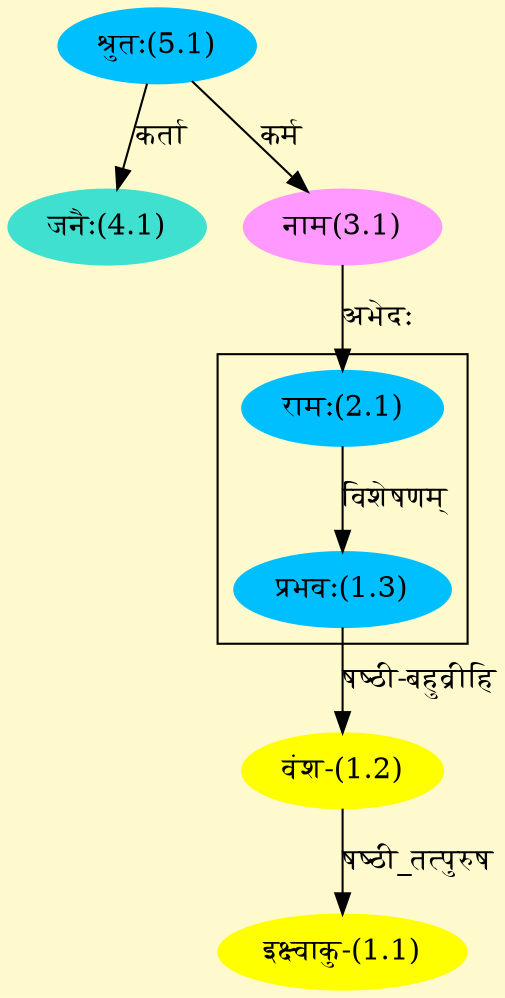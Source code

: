 digraph G{
rankdir=BT;
 compound=true;
 bgcolor="lemonchiffon1";

subgraph cluster_1{
Node1_3 [style=filled, color="#00BFFF" label = "प्रभवः(1.3)"]
Node2_1 [style=filled, color="#00BFFF" label = "रामः(2.1)"]

}
Node1_1 [style=filled, color="#FFFF00" label = "इक्ष्वाकु-(1.1)"]
Node1_2 [style=filled, color="#FFFF00" label = "वंश-(1.2)"]
Node1_3 [style=filled, color="#00BFFF" label = "प्रभवः(1.3)"]
Node2_1 [style=filled, color="#00BFFF" label = "रामः(2.1)"]
Node3_1 [style=filled, color="#FF99FF" label = "नाम(3.1)"]
Node5_1 [style=filled, color="#00BFFF" label = "श्रुतः(5.1)"]
Node4_1 [style=filled, color="#40E0D0" label = "जनैः(4.1)"]
/* Start of Relations section */

Node1_1 -> Node1_2 [  label="षष्ठी_तत्पुरुष"  dir="back" ]
Node1_2 -> Node1_3 [  label="षष्ठी-बहुव्रीहि"  dir="back" ]
Node1_3 -> Node2_1 [  label="विशेषणम्"  dir="back" ]
Node2_1 -> Node3_1 [  label="अभेदः"  dir="back" ]
Node3_1 -> Node5_1 [  label="कर्म"  dir="back" ]
Node4_1 -> Node5_1 [  label="कर्ता"  dir="back" ]
}
